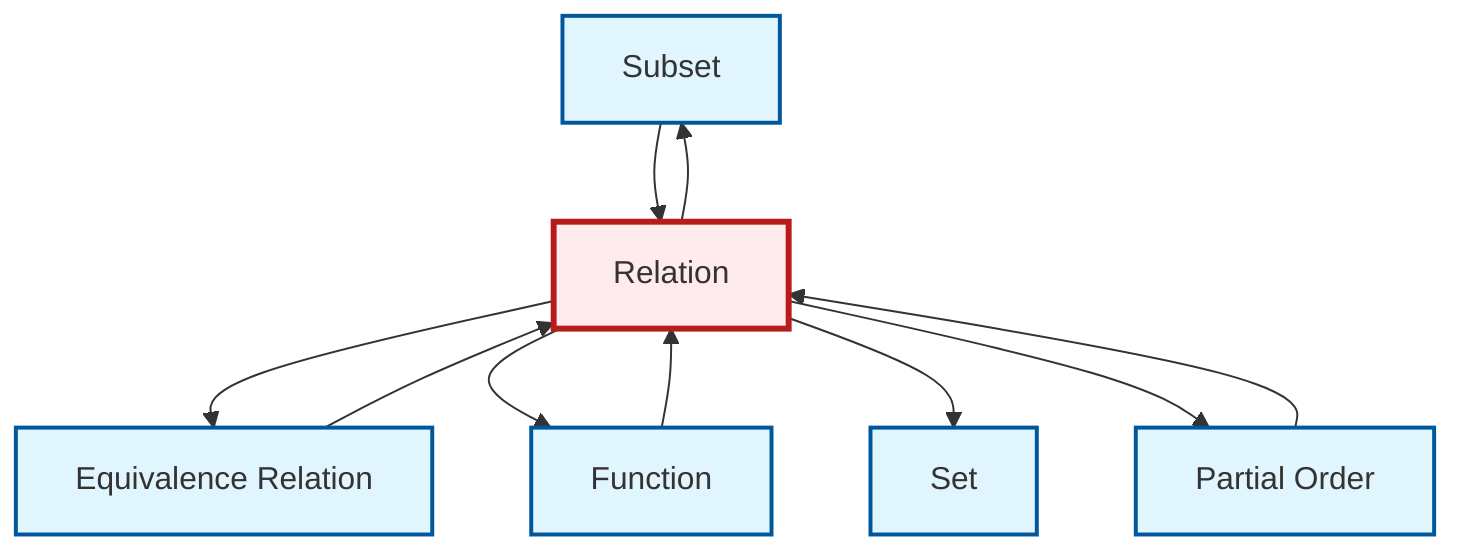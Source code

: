 graph TD
    classDef definition fill:#e1f5fe,stroke:#01579b,stroke-width:2px
    classDef theorem fill:#f3e5f5,stroke:#4a148c,stroke-width:2px
    classDef axiom fill:#fff3e0,stroke:#e65100,stroke-width:2px
    classDef example fill:#e8f5e9,stroke:#1b5e20,stroke-width:2px
    classDef current fill:#ffebee,stroke:#b71c1c,stroke-width:3px
    def-subset["Subset"]:::definition
    def-function["Function"]:::definition
    def-relation["Relation"]:::definition
    def-partial-order["Partial Order"]:::definition
    def-equivalence-relation["Equivalence Relation"]:::definition
    def-set["Set"]:::definition
    def-relation --> def-equivalence-relation
    def-partial-order --> def-relation
    def-relation --> def-function
    def-relation --> def-set
    def-relation --> def-subset
    def-function --> def-relation
    def-equivalence-relation --> def-relation
    def-subset --> def-relation
    def-relation --> def-partial-order
    class def-relation current